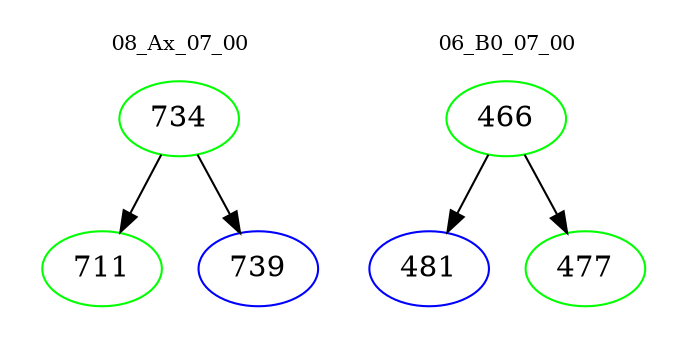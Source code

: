 digraph{
subgraph cluster_0 {
color = white
label = "08_Ax_07_00";
fontsize=10;
T0_734 [label="734", color="green"]
T0_734 -> T0_711 [color="black"]
T0_711 [label="711", color="green"]
T0_734 -> T0_739 [color="black"]
T0_739 [label="739", color="blue"]
}
subgraph cluster_1 {
color = white
label = "06_B0_07_00";
fontsize=10;
T1_466 [label="466", color="green"]
T1_466 -> T1_481 [color="black"]
T1_481 [label="481", color="blue"]
T1_466 -> T1_477 [color="black"]
T1_477 [label="477", color="green"]
}
}
